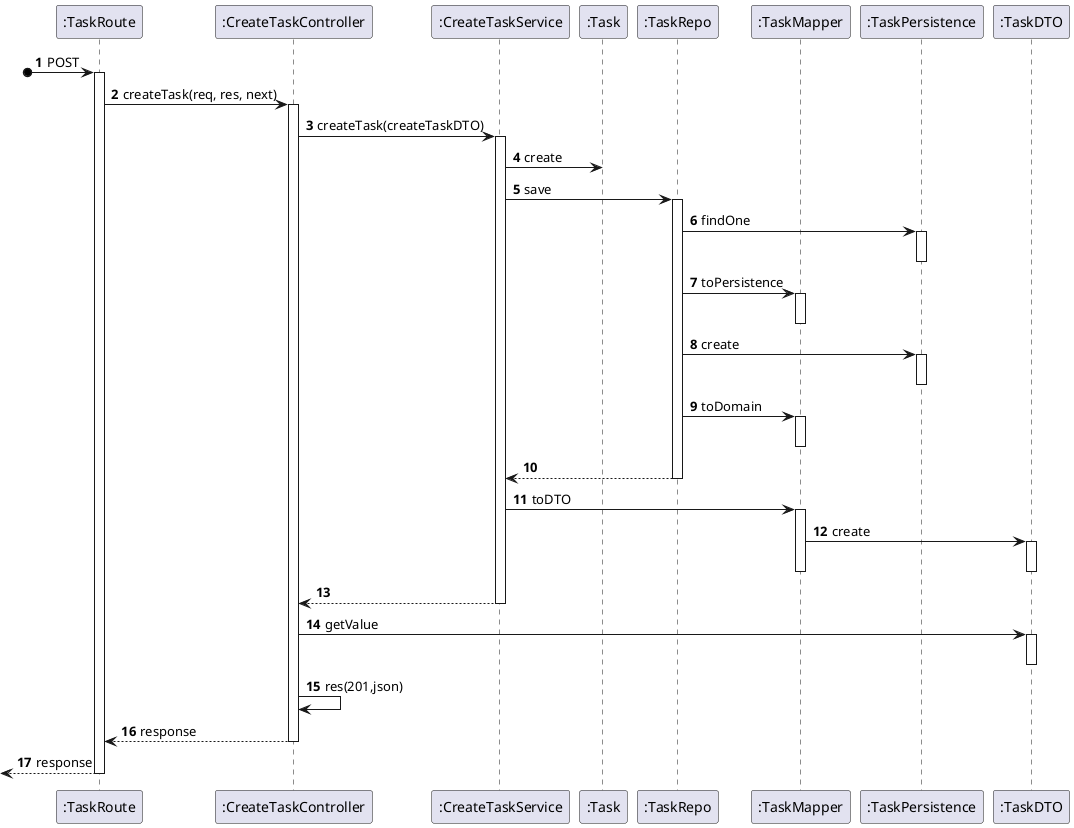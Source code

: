 @startuml

autonumber

participant ":TaskRoute" as Floor
participant ":CreateTaskController" as Controller
participant ":CreateTaskService" as Service
participant ":Task" as Class
participant ":TaskRepo" as Repo
participant ":TaskMapper" as Map
participant ":TaskPersistence" as FloorPersistence
participant ":TaskDTO" as DTO

?o->Floor: POST
activate Floor

Floor -> Controller: createTask(req, res, next)
activate Controller



Controller -> Service: createTask(createTaskDTO)
activate Service

Service -> Class:create

Service -> Repo: save
activate Repo

Repo -> FloorPersistence: findOne
activate FloorPersistence
deactivate FloorPersistence

Repo -> Map: toPersistence
activate Map
deactivate Map


Repo -> FloorPersistence: create
activate FloorPersistence
deactivate FloorPersistence

Repo -> Map: toDomain
activate Map
deactivate Map


Repo --> Service
deactivate Repo

Service -> Map: toDTO
activate Map
Map -> DTO: create
activate DTO
deactivate DTO
deactivate Map

Service --> Controller:
deactivate Service

Controller -> DTO: getValue
activate DTO
deactivate DTO

Controller -> Controller: res(201,json)

Controller --> Floor: response
deactivate Controller

<--Floor: response
deactivate Floor


@enduml
